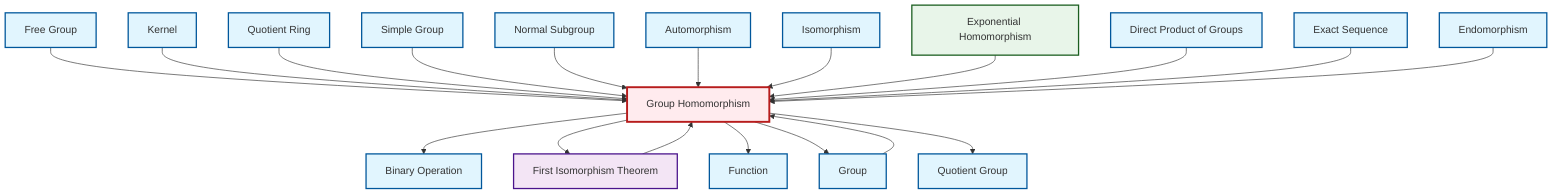 graph TD
    classDef definition fill:#e1f5fe,stroke:#01579b,stroke-width:2px
    classDef theorem fill:#f3e5f5,stroke:#4a148c,stroke-width:2px
    classDef axiom fill:#fff3e0,stroke:#e65100,stroke-width:2px
    classDef example fill:#e8f5e9,stroke:#1b5e20,stroke-width:2px
    classDef current fill:#ffebee,stroke:#b71c1c,stroke-width:3px
    def-binary-operation["Binary Operation"]:::definition
    def-normal-subgroup["Normal Subgroup"]:::definition
    thm-first-isomorphism["First Isomorphism Theorem"]:::theorem
    def-free-group["Free Group"]:::definition
    def-isomorphism["Isomorphism"]:::definition
    def-homomorphism["Group Homomorphism"]:::definition
    def-endomorphism["Endomorphism"]:::definition
    def-group["Group"]:::definition
    def-function["Function"]:::definition
    def-kernel["Kernel"]:::definition
    ex-exponential-homomorphism["Exponential Homomorphism"]:::example
    def-automorphism["Automorphism"]:::definition
    def-exact-sequence["Exact Sequence"]:::definition
    def-direct-product["Direct Product of Groups"]:::definition
    def-quotient-ring["Quotient Ring"]:::definition
    def-simple-group["Simple Group"]:::definition
    def-quotient-group["Quotient Group"]:::definition
    def-homomorphism --> def-binary-operation
    def-free-group --> def-homomorphism
    def-kernel --> def-homomorphism
    def-quotient-ring --> def-homomorphism
    def-simple-group --> def-homomorphism
    def-normal-subgroup --> def-homomorphism
    def-group --> def-homomorphism
    def-automorphism --> def-homomorphism
    def-isomorphism --> def-homomorphism
    def-homomorphism --> thm-first-isomorphism
    ex-exponential-homomorphism --> def-homomorphism
    def-homomorphism --> def-function
    def-direct-product --> def-homomorphism
    def-exact-sequence --> def-homomorphism
    def-homomorphism --> def-group
    def-endomorphism --> def-homomorphism
    def-homomorphism --> def-quotient-group
    thm-first-isomorphism --> def-homomorphism
    class def-homomorphism current